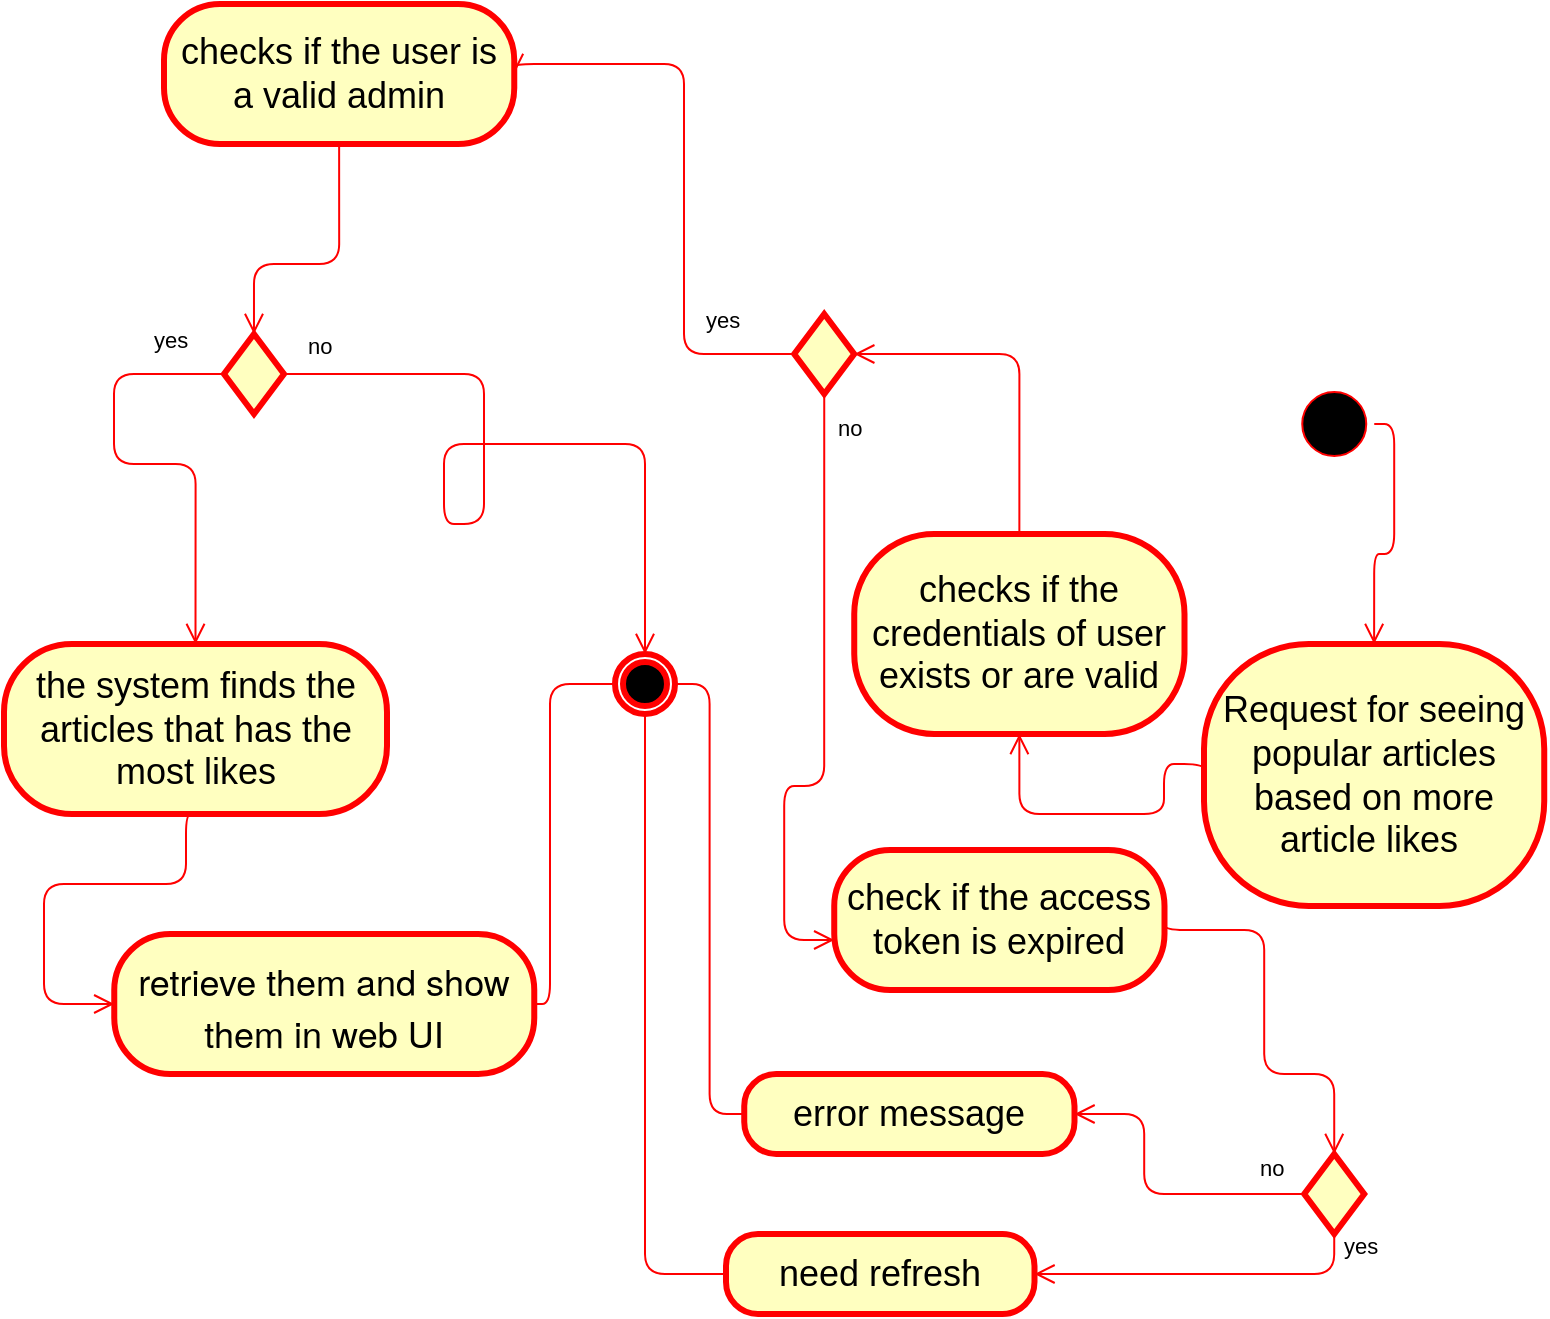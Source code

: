 <mxfile>
    <diagram id="ZZ-kis87mUJ62nNkBFcu" name="Page-1">
        <mxGraphModel dx="990" dy="1078" grid="1" gridSize="10" guides="1" tooltips="1" connect="1" arrows="1" fold="1" page="1" pageScale="1" pageWidth="850" pageHeight="1100" math="0" shadow="0">
            <root>
                <mxCell id="0"/>
                <mxCell id="1" parent="0"/>
                <mxCell id="2" value="the system finds the articles that has the most likes" style="rounded=1;whiteSpace=wrap;html=1;arcSize=40;fontColor=#000000;fillColor=#ffffc0;strokeColor=#ff0000;strokeWidth=3;fontSize=18;" vertex="1" parent="1">
                    <mxGeometry x="70" y="410" width="191.5" height="85" as="geometry"/>
                </mxCell>
                <mxCell id="3" value="" style="edgeStyle=orthogonalEdgeStyle;html=1;verticalAlign=bottom;endArrow=open;endSize=8;strokeColor=#ff0000;fontSize=18;startArrow=none;exitX=0.5;exitY=1;exitDx=0;exitDy=0;entryX=0;entryY=0.5;entryDx=0;entryDy=0;" edge="1" parent="1" source="2" target="4">
                    <mxGeometry relative="1" as="geometry">
                        <mxPoint x="175" y="316" as="targetPoint"/>
                        <mxPoint x="310.5" y="248.0" as="sourcePoint"/>
                        <Array as="points">
                            <mxPoint x="161" y="495"/>
                            <mxPoint x="161" y="530"/>
                            <mxPoint x="90" y="530"/>
                            <mxPoint x="90" y="590"/>
                        </Array>
                    </mxGeometry>
                </mxCell>
                <mxCell id="4" value="&lt;p style=&quot;margin: 0px; font-variant-numeric: normal; font-variant-east-asian: normal; font-variant-alternates: normal; font-size-adjust: none; font-kerning: auto; font-optical-sizing: auto; font-feature-settings: normal; font-variation-settings: normal; font-variant-position: normal; font-stretch: normal; line-height: normal; font-family: &amp;quot;Helvetica Neue&amp;quot;;&quot; class=&quot;p1&quot;&gt;retrieve them and show them in web UI&lt;/p&gt;" style="rounded=1;whiteSpace=wrap;html=1;arcSize=40;fontColor=#000000;fillColor=#ffffc0;strokeColor=#ff0000;strokeWidth=3;fontFamily=Helvetica;fontSize=18;align=center;" vertex="1" parent="1">
                    <mxGeometry x="125.13" y="555" width="210" height="70" as="geometry"/>
                </mxCell>
                <mxCell id="5" value="" style="ellipse;html=1;shape=endState;fillColor=#000000;strokeColor=#ff0000;strokeWidth=3;fontFamily=Helvetica;fontSize=8;fontColor=#FFFFFF;" vertex="1" parent="1">
                    <mxGeometry x="375.5" y="415" width="30" height="30" as="geometry"/>
                </mxCell>
                <mxCell id="6" value="" style="ellipse;html=1;shape=startState;fillColor=#000000;strokeColor=#ff0000;" vertex="1" parent="1">
                    <mxGeometry x="715.12" y="280" width="40" height="40" as="geometry"/>
                </mxCell>
                <mxCell id="7" value="" style="edgeStyle=orthogonalEdgeStyle;html=1;verticalAlign=bottom;endArrow=open;endSize=8;strokeColor=#ff0000;entryX=0.5;entryY=0;entryDx=0;entryDy=0;exitX=1;exitY=0.5;exitDx=0;exitDy=0;" edge="1" parent="1" source="6" target="8">
                    <mxGeometry relative="1" as="geometry">
                        <mxPoint x="480.62" y="367" as="targetPoint"/>
                        <mxPoint x="500.62" y="285" as="sourcePoint"/>
                    </mxGeometry>
                </mxCell>
                <mxCell id="8" value="&lt;span style=&quot;font-size: 18px;&quot;&gt;Request for seeing popular articles based on more article likes&amp;nbsp;&lt;/span&gt;" style="rounded=1;whiteSpace=wrap;html=1;arcSize=40;fontColor=#000000;fillColor=#ffffc0;strokeColor=#ff0000;strokeWidth=3;" vertex="1" parent="1">
                    <mxGeometry x="670" y="410" width="170.12" height="131" as="geometry"/>
                </mxCell>
                <mxCell id="9" value="" style="edgeStyle=orthogonalEdgeStyle;html=1;verticalAlign=bottom;endArrow=open;endSize=8;strokeColor=#ff0000;entryX=0.5;entryY=1;entryDx=0;entryDy=0;exitX=0;exitY=0.5;exitDx=0;exitDy=0;" edge="1" parent="1" source="8" target="10">
                    <mxGeometry relative="1" as="geometry">
                        <mxPoint x="319.62" y="397" as="targetPoint"/>
                        <Array as="points">
                            <mxPoint x="650" y="470"/>
                            <mxPoint x="650" y="495"/>
                            <mxPoint x="578" y="495"/>
                        </Array>
                    </mxGeometry>
                </mxCell>
                <mxCell id="10" value="checks if the credentials of user exists or are valid" style="rounded=1;whiteSpace=wrap;html=1;arcSize=40;fontColor=#000000;fillColor=#ffffc0;strokeColor=#ff0000;strokeWidth=3;fontSize=18;" vertex="1" parent="1">
                    <mxGeometry x="495.12" y="355" width="165.13" height="100" as="geometry"/>
                </mxCell>
                <mxCell id="11" value="" style="rhombus;whiteSpace=wrap;html=1;fillColor=#ffffc0;strokeColor=#ff0000;strokeWidth=3;fontSize=18;" vertex="1" parent="1">
                    <mxGeometry x="465.12" y="245" width="30" height="40" as="geometry"/>
                </mxCell>
                <mxCell id="12" value="no" style="edgeStyle=orthogonalEdgeStyle;html=1;align=left;verticalAlign=bottom;endArrow=open;endSize=8;strokeColor=#ff0000;exitX=0.5;exitY=1;exitDx=0;exitDy=0;labelBackgroundColor=none;entryX=0;entryY=0.5;entryDx=0;entryDy=0;" edge="1" parent="1" source="11">
                    <mxGeometry x="-0.84" y="5" relative="1" as="geometry">
                        <mxPoint x="485.12" y="558" as="targetPoint"/>
                        <mxPoint x="480.12" y="295" as="sourcePoint"/>
                        <Array as="points">
                            <mxPoint x="480.12" y="481"/>
                            <mxPoint x="460.12" y="481"/>
                            <mxPoint x="460.12" y="558"/>
                        </Array>
                        <mxPoint as="offset"/>
                    </mxGeometry>
                </mxCell>
                <mxCell id="13" value="" style="edgeStyle=orthogonalEdgeStyle;html=1;verticalAlign=bottom;endArrow=open;endSize=8;strokeColor=#ff0000;entryX=1;entryY=0.5;entryDx=0;entryDy=0;exitX=0.5;exitY=0;exitDx=0;exitDy=0;" edge="1" parent="1" source="10" target="11">
                    <mxGeometry relative="1" as="geometry">
                        <mxPoint x="422.63" y="385.95" as="targetPoint"/>
                        <Array as="points">
                            <mxPoint x="578" y="265"/>
                        </Array>
                        <mxPoint x="580.12" y="373" as="sourcePoint"/>
                    </mxGeometry>
                </mxCell>
                <mxCell id="14" value="check if the access token is expired" style="rounded=1;whiteSpace=wrap;html=1;arcSize=40;fontColor=#000000;fillColor=#ffffc0;strokeColor=#ff0000;strokeWidth=3;fontSize=18;" vertex="1" parent="1">
                    <mxGeometry x="485.12" y="513" width="165.13" height="70" as="geometry"/>
                </mxCell>
                <mxCell id="15" value="" style="rhombus;whiteSpace=wrap;html=1;fillColor=#ffffc0;strokeColor=#ff0000;strokeWidth=3;fontSize=18;" vertex="1" parent="1">
                    <mxGeometry x="720.12" y="665.0" width="30" height="40" as="geometry"/>
                </mxCell>
                <mxCell id="16" value="yes" style="edgeStyle=orthogonalEdgeStyle;html=1;align=left;verticalAlign=bottom;endArrow=open;endSize=8;strokeColor=#ff0000;exitX=0.5;exitY=1;exitDx=0;exitDy=0;labelBackgroundColor=none;entryX=1;entryY=0.5;entryDx=0;entryDy=0;" edge="1" parent="1" source="15" target="20">
                    <mxGeometry x="-0.83" y="3" relative="1" as="geometry">
                        <mxPoint x="807.25" y="822.93" as="targetPoint"/>
                        <mxPoint x="994" y="912.55" as="sourcePoint"/>
                        <Array as="points">
                            <mxPoint x="735.12" y="725"/>
                        </Array>
                        <mxPoint as="offset"/>
                    </mxGeometry>
                </mxCell>
                <mxCell id="17" value="no" style="edgeStyle=orthogonalEdgeStyle;html=1;align=left;verticalAlign=top;endArrow=open;endSize=8;strokeColor=#ff0000;exitX=0;exitY=0.5;exitDx=0;exitDy=0;labelBackgroundColor=none;entryX=1;entryY=0.5;entryDx=0;entryDy=0;" edge="1" parent="1" source="15" target="19">
                    <mxGeometry x="-0.689" y="-26" relative="1" as="geometry">
                        <mxPoint x="540.12" y="703" as="targetPoint"/>
                        <mxPoint x="977.12" y="948.93" as="sourcePoint"/>
                        <mxPoint as="offset"/>
                        <Array as="points">
                            <mxPoint x="640.12" y="685"/>
                            <mxPoint x="640.12" y="645"/>
                        </Array>
                    </mxGeometry>
                </mxCell>
                <mxCell id="18" value="" style="edgeStyle=orthogonalEdgeStyle;html=1;verticalAlign=bottom;endArrow=open;endSize=8;strokeColor=#ff0000;entryX=0.5;entryY=0;entryDx=0;entryDy=0;exitX=1;exitY=0.5;exitDx=0;exitDy=0;" edge="1" parent="1" source="14" target="15">
                    <mxGeometry relative="1" as="geometry">
                        <mxPoint x="744.76" y="655.88" as="targetPoint"/>
                        <Array as="points">
                            <mxPoint x="650.12" y="553"/>
                            <mxPoint x="700.12" y="553"/>
                            <mxPoint x="700.12" y="625"/>
                            <mxPoint x="735.12" y="625"/>
                        </Array>
                        <mxPoint x="724.25" y="671.93" as="sourcePoint"/>
                    </mxGeometry>
                </mxCell>
                <mxCell id="19" value="error message" style="rounded=1;whiteSpace=wrap;html=1;arcSize=40;fontColor=#000000;fillColor=#ffffc0;strokeColor=#ff0000;strokeWidth=3;fontSize=18;" vertex="1" parent="1">
                    <mxGeometry x="440.12" y="625" width="165.13" height="40" as="geometry"/>
                </mxCell>
                <mxCell id="20" value="need refresh" style="rounded=1;whiteSpace=wrap;html=1;arcSize=40;fontColor=#000000;fillColor=#ffffc0;strokeColor=#ff0000;strokeWidth=3;fontSize=18;" vertex="1" parent="1">
                    <mxGeometry x="431" y="705" width="154.25" height="40" as="geometry"/>
                </mxCell>
                <mxCell id="21" value="yes" style="edgeStyle=orthogonalEdgeStyle;html=1;align=left;verticalAlign=top;endArrow=open;endSize=8;strokeColor=#ff0000;exitX=0;exitY=0.5;exitDx=0;exitDy=0;labelBackgroundColor=none;entryX=1;entryY=0.5;entryDx=0;entryDy=0;" edge="1" parent="1" source="11" target="25">
                    <mxGeometry x="-0.681" y="-30" relative="1" as="geometry">
                        <mxPoint x="367" y="240" as="targetPoint"/>
                        <mxPoint x="470.5" y="245" as="sourcePoint"/>
                        <mxPoint as="offset"/>
                        <Array as="points">
                            <mxPoint x="410" y="265"/>
                            <mxPoint x="410" y="120"/>
                        </Array>
                    </mxGeometry>
                </mxCell>
                <mxCell id="22" value="" style="edgeStyle=orthogonalEdgeStyle;html=1;verticalAlign=bottom;endArrow=none;endSize=8;strokeColor=#ff0000;labelBackgroundColor=none;fontFamily=Helvetica;fontSize=18;fontColor=#FFFFFF;exitX=0;exitY=0.5;exitDx=0;exitDy=0;entryX=1;entryY=0.5;entryDx=0;entryDy=0;" edge="1" parent="1" source="19" target="5">
                    <mxGeometry relative="1" as="geometry">
                        <mxPoint x="422" y="465" as="targetPoint"/>
                        <mxPoint x="355.5" y="510" as="sourcePoint"/>
                    </mxGeometry>
                </mxCell>
                <mxCell id="23" value="" style="edgeStyle=orthogonalEdgeStyle;html=1;verticalAlign=bottom;endArrow=none;endSize=8;strokeColor=#ff0000;labelBackgroundColor=none;fontFamily=Helvetica;fontSize=18;fontColor=#FFFFFF;exitX=0;exitY=0.5;exitDx=0;exitDy=0;entryX=0.5;entryY=1;entryDx=0;entryDy=0;" edge="1" parent="1" source="20" target="5">
                    <mxGeometry relative="1" as="geometry">
                        <mxPoint x="345.5" y="440.5" as="targetPoint"/>
                        <mxPoint x="380.12" y="655.5" as="sourcePoint"/>
                        <Array as="points">
                            <mxPoint x="391" y="725"/>
                        </Array>
                    </mxGeometry>
                </mxCell>
                <mxCell id="24" value="" style="edgeStyle=orthogonalEdgeStyle;html=1;verticalAlign=bottom;endArrow=none;endSize=8;strokeColor=#ff0000;labelBackgroundColor=none;fontFamily=Helvetica;fontSize=18;fontColor=#FFFFFF;exitX=0;exitY=0.5;exitDx=0;exitDy=0;entryX=1;entryY=0.5;entryDx=0;entryDy=0;" edge="1" parent="1" source="5" target="4">
                    <mxGeometry relative="1" as="geometry">
                        <mxPoint x="230.03" y="510" as="targetPoint"/>
                        <mxPoint x="264.65" y="725" as="sourcePoint"/>
                        <Array as="points">
                            <mxPoint x="343" y="430"/>
                            <mxPoint x="343" y="590"/>
                        </Array>
                    </mxGeometry>
                </mxCell>
                <mxCell id="25" value="checks if the user is a valid admin" style="rounded=1;whiteSpace=wrap;html=1;arcSize=40;fontColor=#000000;fillColor=#ffffc0;strokeColor=#ff0000;strokeWidth=3;fontSize=18;" vertex="1" parent="1">
                    <mxGeometry x="150" y="90" width="175.13" height="70" as="geometry"/>
                </mxCell>
                <mxCell id="26" value="" style="rhombus;whiteSpace=wrap;html=1;fillColor=#ffffc0;strokeColor=#ff0000;strokeWidth=3;fontSize=18;" vertex="1" parent="1">
                    <mxGeometry x="179.99" y="255" width="30" height="40" as="geometry"/>
                </mxCell>
                <mxCell id="27" value="" style="edgeStyle=orthogonalEdgeStyle;html=1;verticalAlign=bottom;endArrow=open;endSize=8;strokeColor=#ff0000;entryX=0.5;entryY=0;entryDx=0;entryDy=0;exitX=0.5;exitY=1;exitDx=0;exitDy=0;" edge="1" parent="1" source="25" target="26">
                    <mxGeometry relative="1" as="geometry">
                        <mxPoint x="137.5" y="395.95" as="targetPoint"/>
                        <Array as="points">
                            <mxPoint x="238" y="220"/>
                            <mxPoint x="195" y="220"/>
                        </Array>
                        <mxPoint x="318.055" y="365" as="sourcePoint"/>
                    </mxGeometry>
                </mxCell>
                <mxCell id="28" value="yes" style="edgeStyle=orthogonalEdgeStyle;html=1;align=left;verticalAlign=top;endArrow=open;endSize=8;strokeColor=#ff0000;exitX=0;exitY=0.5;exitDx=0;exitDy=0;labelBackgroundColor=none;entryX=0.5;entryY=0;entryDx=0;entryDy=0;" edge="1" parent="1" source="26" target="2">
                    <mxGeometry x="-0.681" y="-30" relative="1" as="geometry">
                        <mxPoint x="290" y="370" as="targetPoint"/>
                        <mxPoint x="185.37" y="255" as="sourcePoint"/>
                        <mxPoint as="offset"/>
                        <Array as="points">
                            <mxPoint x="125" y="275"/>
                            <mxPoint x="125" y="320"/>
                            <mxPoint x="166" y="320"/>
                        </Array>
                    </mxGeometry>
                </mxCell>
                <mxCell id="29" value="no" style="edgeStyle=orthogonalEdgeStyle;html=1;align=left;verticalAlign=bottom;endArrow=open;endSize=8;strokeColor=#ff0000;exitX=1;exitY=0.5;exitDx=0;exitDy=0;labelBackgroundColor=none;entryX=0.5;entryY=0;entryDx=0;entryDy=0;" edge="1" parent="1" source="26" target="5">
                    <mxGeometry x="-0.955" y="5" relative="1" as="geometry">
                        <mxPoint x="314.96" y="513" as="targetPoint"/>
                        <mxPoint x="309.96" y="240" as="sourcePoint"/>
                        <Array as="points">
                            <mxPoint x="310" y="275"/>
                            <mxPoint x="310" y="350"/>
                            <mxPoint x="290" y="350"/>
                            <mxPoint x="290" y="310"/>
                            <mxPoint x="390" y="310"/>
                        </Array>
                        <mxPoint as="offset"/>
                    </mxGeometry>
                </mxCell>
            </root>
        </mxGraphModel>
    </diagram>
</mxfile>